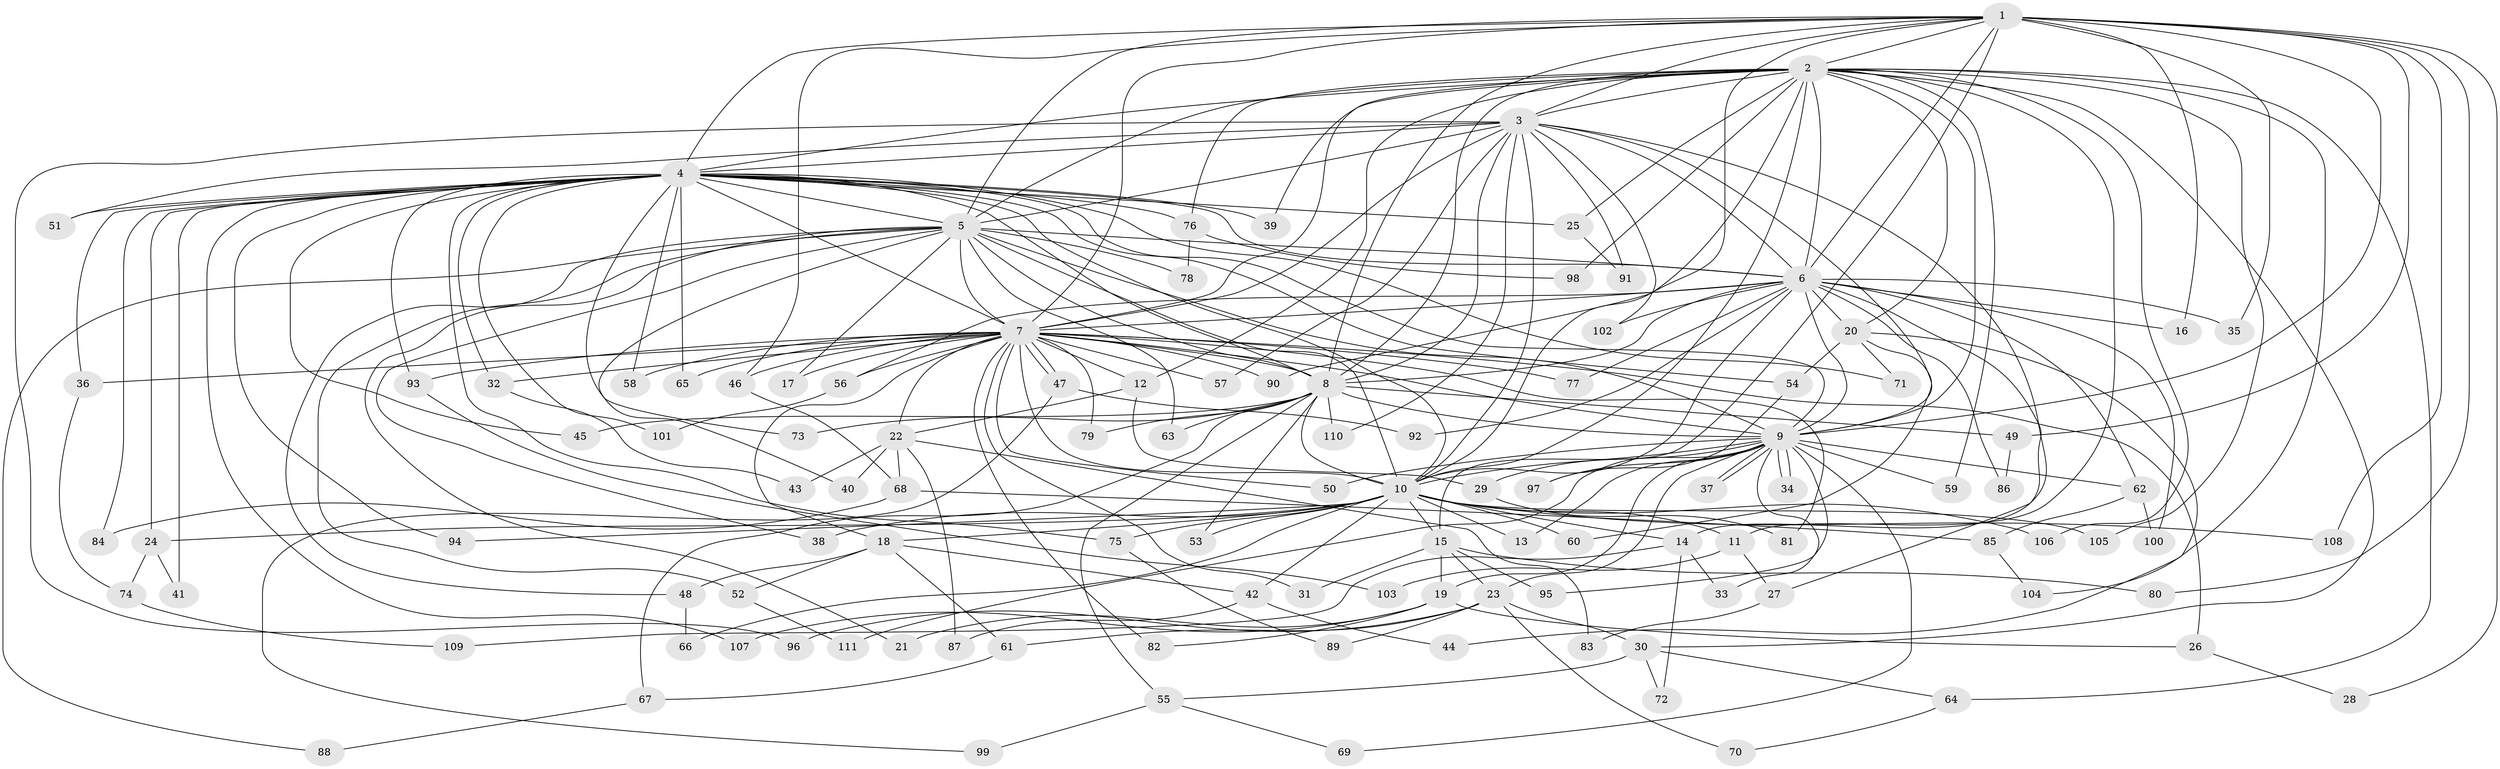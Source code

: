// coarse degree distribution, {14: 0.012345679012345678, 20: 0.012345679012345678, 28: 0.024691358024691357, 40: 0.012345679012345678, 16: 0.024691358024691357, 18: 0.012345679012345678, 5: 0.024691358024691357, 4: 0.08641975308641975, 2: 0.5185185185185185, 7: 0.037037037037037035, 6: 0.024691358024691357, 9: 0.012345679012345678, 3: 0.1728395061728395, 1: 0.024691358024691357}
// Generated by graph-tools (version 1.1) at 2025/41/03/06/25 10:41:40]
// undirected, 111 vertices, 247 edges
graph export_dot {
graph [start="1"]
  node [color=gray90,style=filled];
  1;
  2;
  3;
  4;
  5;
  6;
  7;
  8;
  9;
  10;
  11;
  12;
  13;
  14;
  15;
  16;
  17;
  18;
  19;
  20;
  21;
  22;
  23;
  24;
  25;
  26;
  27;
  28;
  29;
  30;
  31;
  32;
  33;
  34;
  35;
  36;
  37;
  38;
  39;
  40;
  41;
  42;
  43;
  44;
  45;
  46;
  47;
  48;
  49;
  50;
  51;
  52;
  53;
  54;
  55;
  56;
  57;
  58;
  59;
  60;
  61;
  62;
  63;
  64;
  65;
  66;
  67;
  68;
  69;
  70;
  71;
  72;
  73;
  74;
  75;
  76;
  77;
  78;
  79;
  80;
  81;
  82;
  83;
  84;
  85;
  86;
  87;
  88;
  89;
  90;
  91;
  92;
  93;
  94;
  95;
  96;
  97;
  98;
  99;
  100;
  101;
  102;
  103;
  104;
  105;
  106;
  107;
  108;
  109;
  110;
  111;
  1 -- 2;
  1 -- 3;
  1 -- 4;
  1 -- 5;
  1 -- 6;
  1 -- 7;
  1 -- 8;
  1 -- 9;
  1 -- 10;
  1 -- 15;
  1 -- 16;
  1 -- 28;
  1 -- 35;
  1 -- 46;
  1 -- 49;
  1 -- 80;
  1 -- 108;
  2 -- 3;
  2 -- 4;
  2 -- 5;
  2 -- 6;
  2 -- 7;
  2 -- 8;
  2 -- 9;
  2 -- 10;
  2 -- 11;
  2 -- 12;
  2 -- 20;
  2 -- 25;
  2 -- 30;
  2 -- 39;
  2 -- 59;
  2 -- 64;
  2 -- 76;
  2 -- 90;
  2 -- 98;
  2 -- 104;
  2 -- 105;
  2 -- 106;
  3 -- 4;
  3 -- 5;
  3 -- 6;
  3 -- 7;
  3 -- 8;
  3 -- 9;
  3 -- 10;
  3 -- 14;
  3 -- 51;
  3 -- 57;
  3 -- 91;
  3 -- 96;
  3 -- 102;
  3 -- 110;
  4 -- 5;
  4 -- 6;
  4 -- 7;
  4 -- 8;
  4 -- 9;
  4 -- 10;
  4 -- 24;
  4 -- 25;
  4 -- 32;
  4 -- 36;
  4 -- 39;
  4 -- 41;
  4 -- 45;
  4 -- 51;
  4 -- 54;
  4 -- 58;
  4 -- 65;
  4 -- 71;
  4 -- 73;
  4 -- 75;
  4 -- 76;
  4 -- 84;
  4 -- 93;
  4 -- 94;
  4 -- 101;
  4 -- 107;
  5 -- 6;
  5 -- 7;
  5 -- 8;
  5 -- 9;
  5 -- 10;
  5 -- 17;
  5 -- 21;
  5 -- 38;
  5 -- 40;
  5 -- 48;
  5 -- 52;
  5 -- 63;
  5 -- 78;
  5 -- 88;
  6 -- 7;
  6 -- 8;
  6 -- 9;
  6 -- 10;
  6 -- 16;
  6 -- 20;
  6 -- 27;
  6 -- 35;
  6 -- 56;
  6 -- 62;
  6 -- 77;
  6 -- 86;
  6 -- 92;
  6 -- 100;
  6 -- 102;
  7 -- 8;
  7 -- 9;
  7 -- 10;
  7 -- 12;
  7 -- 17;
  7 -- 18;
  7 -- 22;
  7 -- 26;
  7 -- 31;
  7 -- 32;
  7 -- 36;
  7 -- 46;
  7 -- 47;
  7 -- 47;
  7 -- 50;
  7 -- 56;
  7 -- 57;
  7 -- 58;
  7 -- 65;
  7 -- 77;
  7 -- 79;
  7 -- 81;
  7 -- 82;
  7 -- 90;
  7 -- 93;
  8 -- 9;
  8 -- 10;
  8 -- 45;
  8 -- 49;
  8 -- 53;
  8 -- 55;
  8 -- 63;
  8 -- 67;
  8 -- 73;
  8 -- 79;
  8 -- 110;
  9 -- 10;
  9 -- 13;
  9 -- 19;
  9 -- 23;
  9 -- 29;
  9 -- 33;
  9 -- 34;
  9 -- 34;
  9 -- 37;
  9 -- 37;
  9 -- 50;
  9 -- 59;
  9 -- 62;
  9 -- 69;
  9 -- 95;
  9 -- 97;
  9 -- 111;
  10 -- 11;
  10 -- 13;
  10 -- 14;
  10 -- 15;
  10 -- 18;
  10 -- 24;
  10 -- 38;
  10 -- 42;
  10 -- 53;
  10 -- 60;
  10 -- 66;
  10 -- 75;
  10 -- 94;
  10 -- 105;
  10 -- 106;
  10 -- 108;
  11 -- 27;
  11 -- 103;
  12 -- 22;
  12 -- 29;
  14 -- 33;
  14 -- 72;
  14 -- 109;
  15 -- 19;
  15 -- 23;
  15 -- 31;
  15 -- 80;
  15 -- 95;
  18 -- 42;
  18 -- 48;
  18 -- 52;
  18 -- 61;
  19 -- 21;
  19 -- 26;
  19 -- 82;
  19 -- 107;
  20 -- 44;
  20 -- 54;
  20 -- 60;
  20 -- 71;
  22 -- 40;
  22 -- 43;
  22 -- 68;
  22 -- 83;
  22 -- 87;
  23 -- 30;
  23 -- 61;
  23 -- 70;
  23 -- 89;
  23 -- 96;
  24 -- 41;
  24 -- 74;
  25 -- 91;
  26 -- 28;
  27 -- 83;
  29 -- 81;
  30 -- 55;
  30 -- 64;
  30 -- 72;
  32 -- 43;
  36 -- 74;
  42 -- 44;
  42 -- 87;
  46 -- 68;
  47 -- 92;
  47 -- 99;
  48 -- 66;
  49 -- 86;
  52 -- 111;
  54 -- 97;
  55 -- 69;
  55 -- 99;
  56 -- 101;
  61 -- 67;
  62 -- 85;
  62 -- 100;
  64 -- 70;
  67 -- 88;
  68 -- 84;
  68 -- 85;
  74 -- 109;
  75 -- 89;
  76 -- 78;
  76 -- 98;
  85 -- 104;
  93 -- 103;
}
